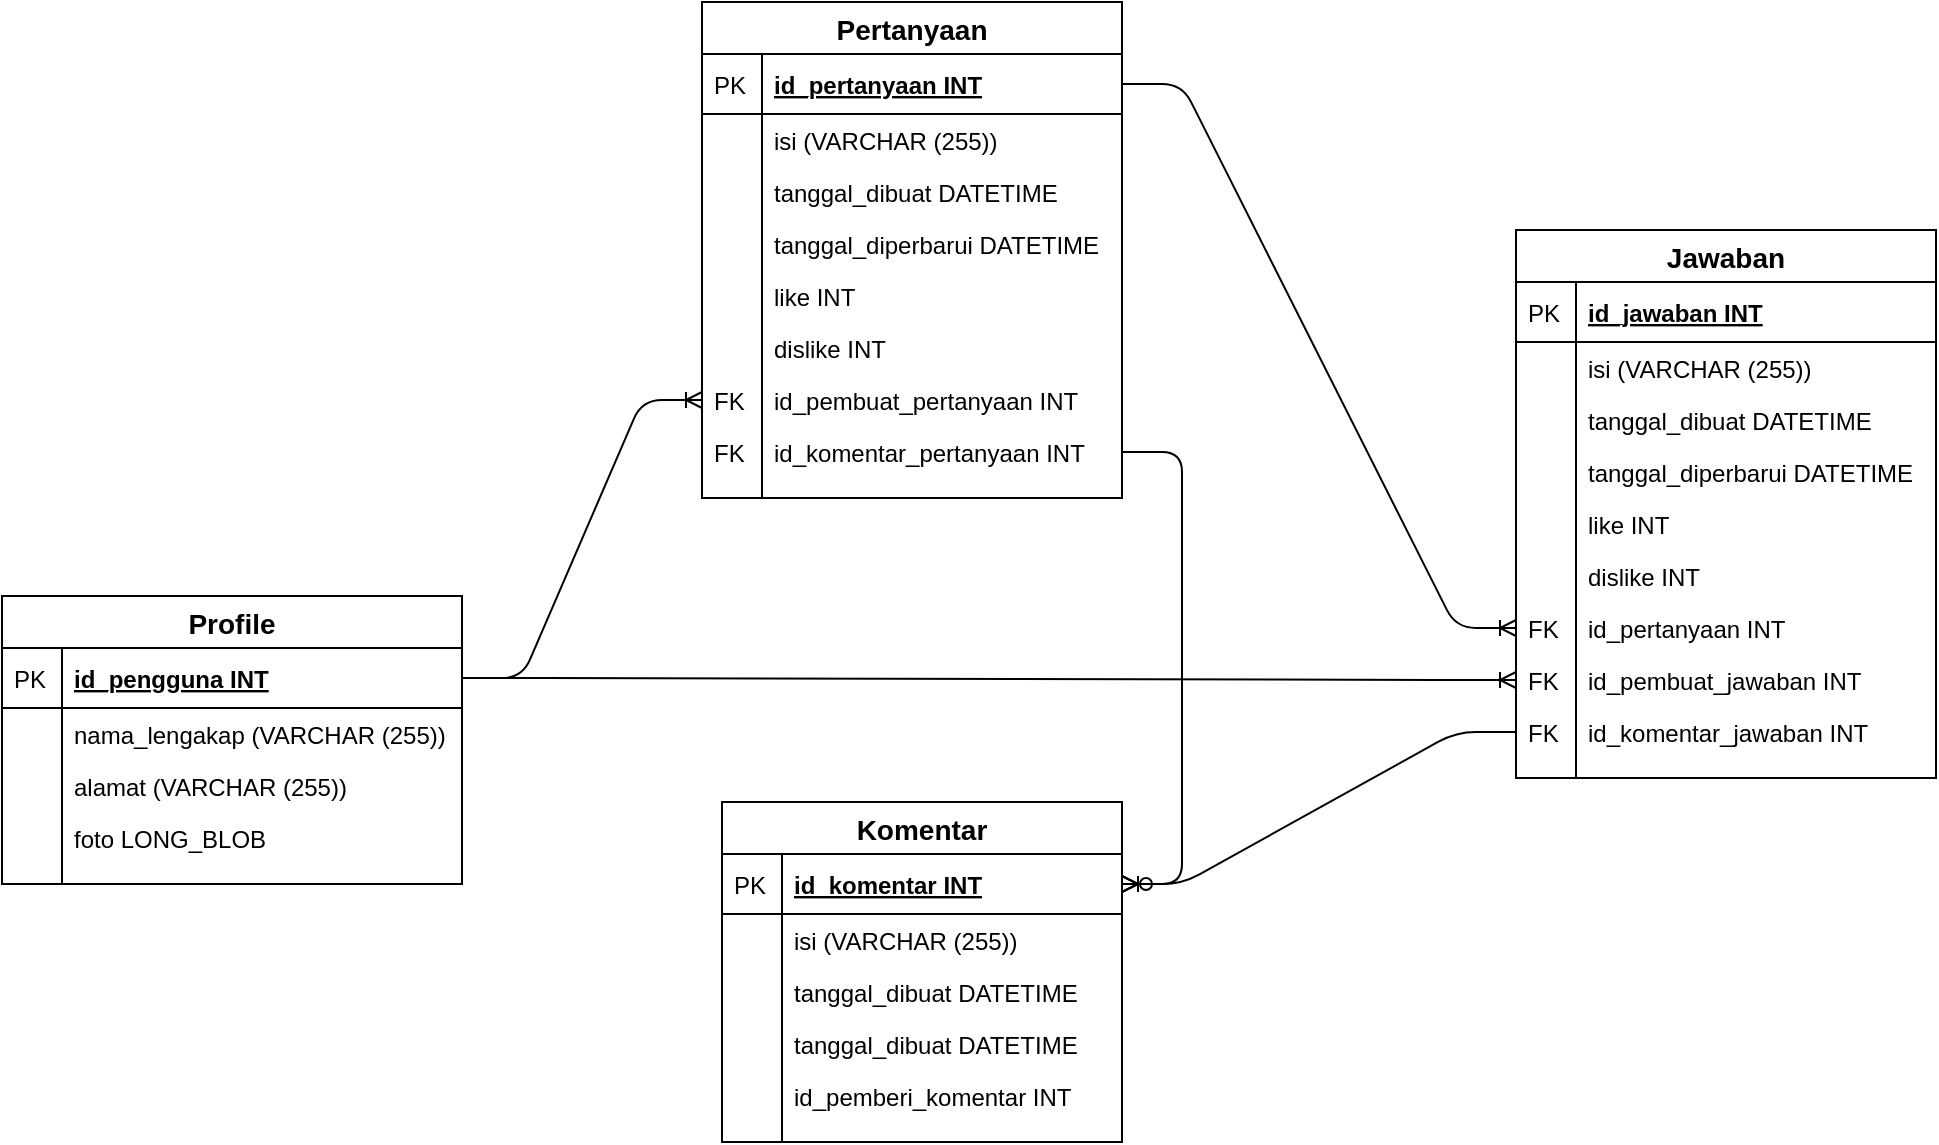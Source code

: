 <mxfile version="12.9.7" type="device"><diagram id="C5RBs43oDa-KdzZeNtuy" name="Page-1"><mxGraphModel dx="1848" dy="674" grid="1" gridSize="10" guides="1" tooltips="1" connect="1" arrows="1" fold="1" page="1" pageScale="1" pageWidth="827" pageHeight="1169" math="0" shadow="0"><root><mxCell id="WIyWlLk6GJQsqaUBKTNV-0"/><mxCell id="WIyWlLk6GJQsqaUBKTNV-1" parent="WIyWlLk6GJQsqaUBKTNV-0"/><mxCell id="NDwCBt9L__Yx2D2d0eie-87" value="" style="edgeStyle=entityRelationEdgeStyle;fontSize=12;html=1;endArrow=ERoneToMany;exitX=1;exitY=0.5;exitDx=0;exitDy=0;" edge="1" parent="WIyWlLk6GJQsqaUBKTNV-1" source="NDwCBt9L__Yx2D2d0eie-23" target="NDwCBt9L__Yx2D2d0eie-89"><mxGeometry width="100" height="100" relative="1" as="geometry"><mxPoint x="187" y="275" as="sourcePoint"/><mxPoint x="150" y="390" as="targetPoint"/></mxGeometry></mxCell><mxCell id="NDwCBt9L__Yx2D2d0eie-88" value="" style="edgeStyle=entityRelationEdgeStyle;fontSize=12;html=1;endArrow=ERoneToMany;exitX=1;exitY=0.5;exitDx=0;exitDy=0;entryX=0;entryY=0.5;entryDx=0;entryDy=0;" edge="1" parent="WIyWlLk6GJQsqaUBKTNV-1" source="NDwCBt9L__Yx2D2d0eie-34" target="NDwCBt9L__Yx2D2d0eie-83"><mxGeometry width="100" height="100" relative="1" as="geometry"><mxPoint x="-30" y="400" as="sourcePoint"/><mxPoint x="70" y="300" as="targetPoint"/></mxGeometry></mxCell><mxCell id="NDwCBt9L__Yx2D2d0eie-92" value="" style="edgeStyle=entityRelationEdgeStyle;fontSize=12;html=1;endArrow=ERoneToMany;exitX=1;exitY=0.5;exitDx=0;exitDy=0;entryX=0;entryY=0.5;entryDx=0;entryDy=0;" edge="1" parent="WIyWlLk6GJQsqaUBKTNV-1" source="NDwCBt9L__Yx2D2d0eie-34" target="NDwCBt9L__Yx2D2d0eie-93"><mxGeometry width="100" height="100" relative="1" as="geometry"><mxPoint x="-70" y="110" as="sourcePoint"/><mxPoint x="40" y="560" as="targetPoint"/></mxGeometry></mxCell><mxCell id="NDwCBt9L__Yx2D2d0eie-101" value="" style="edgeStyle=entityRelationEdgeStyle;fontSize=12;html=1;endArrow=ERzeroToMany;endFill=1;exitX=1;exitY=0.5;exitDx=0;exitDy=0;" edge="1" parent="WIyWlLk6GJQsqaUBKTNV-1" source="NDwCBt9L__Yx2D2d0eie-97" target="NDwCBt9L__Yx2D2d0eie-1"><mxGeometry width="100" height="100" relative="1" as="geometry"><mxPoint x="-30" y="580" as="sourcePoint"/><mxPoint x="70" y="480" as="targetPoint"/></mxGeometry></mxCell><mxCell id="NDwCBt9L__Yx2D2d0eie-104" value="" style="edgeStyle=entityRelationEdgeStyle;fontSize=12;html=1;endArrow=ERoneToMany;" edge="1" parent="WIyWlLk6GJQsqaUBKTNV-1" source="NDwCBt9L__Yx2D2d0eie-99" target="NDwCBt9L__Yx2D2d0eie-1"><mxGeometry width="100" height="100" relative="1" as="geometry"><mxPoint x="190" y="590" as="sourcePoint"/><mxPoint x="290" y="661" as="targetPoint"/></mxGeometry></mxCell><mxCell id="NDwCBt9L__Yx2D2d0eie-11" value="Jawaban" style="swimlane;fontStyle=1;childLayout=stackLayout;horizontal=1;startSize=26;horizontalStack=0;resizeParent=1;resizeParentMax=0;resizeLast=0;collapsible=1;marginBottom=0;align=center;fontSize=14;" vertex="1" parent="WIyWlLk6GJQsqaUBKTNV-1"><mxGeometry x="257" y="334" width="210" height="274" as="geometry"/></mxCell><mxCell id="NDwCBt9L__Yx2D2d0eie-12" value="id_jawaban INT" style="shape=partialRectangle;top=0;left=0;right=0;bottom=1;align=left;verticalAlign=middle;fillColor=none;spacingLeft=34;spacingRight=4;overflow=hidden;rotatable=0;points=[[0,0.5],[1,0.5]];portConstraint=eastwest;dropTarget=0;fontStyle=5;fontSize=12;" vertex="1" parent="NDwCBt9L__Yx2D2d0eie-11"><mxGeometry y="26" width="210" height="30" as="geometry"/></mxCell><mxCell id="NDwCBt9L__Yx2D2d0eie-13" value="PK" style="shape=partialRectangle;top=0;left=0;bottom=0;fillColor=none;align=left;verticalAlign=middle;spacingLeft=4;spacingRight=4;overflow=hidden;rotatable=0;points=[];portConstraint=eastwest;part=1;fontSize=12;" vertex="1" connectable="0" parent="NDwCBt9L__Yx2D2d0eie-12"><mxGeometry width="30" height="30" as="geometry"/></mxCell><mxCell id="NDwCBt9L__Yx2D2d0eie-14" value="isi (VARCHAR (255))" style="shape=partialRectangle;top=0;left=0;right=0;bottom=0;align=left;verticalAlign=top;fillColor=none;spacingLeft=34;spacingRight=4;overflow=hidden;rotatable=0;points=[[0,0.5],[1,0.5]];portConstraint=eastwest;dropTarget=0;fontSize=12;" vertex="1" parent="NDwCBt9L__Yx2D2d0eie-11"><mxGeometry y="56" width="210" height="26" as="geometry"/></mxCell><mxCell id="NDwCBt9L__Yx2D2d0eie-15" value="" style="shape=partialRectangle;top=0;left=0;bottom=0;fillColor=none;align=left;verticalAlign=top;spacingLeft=4;spacingRight=4;overflow=hidden;rotatable=0;points=[];portConstraint=eastwest;part=1;fontSize=12;" vertex="1" connectable="0" parent="NDwCBt9L__Yx2D2d0eie-14"><mxGeometry width="30" height="26" as="geometry"/></mxCell><mxCell id="NDwCBt9L__Yx2D2d0eie-16" value="tanggal_dibuat DATETIME" style="shape=partialRectangle;top=0;left=0;right=0;bottom=0;align=left;verticalAlign=top;fillColor=none;spacingLeft=34;spacingRight=4;overflow=hidden;rotatable=0;points=[[0,0.5],[1,0.5]];portConstraint=eastwest;dropTarget=0;fontSize=12;" vertex="1" parent="NDwCBt9L__Yx2D2d0eie-11"><mxGeometry y="82" width="210" height="26" as="geometry"/></mxCell><mxCell id="NDwCBt9L__Yx2D2d0eie-17" value="" style="shape=partialRectangle;top=0;left=0;bottom=0;fillColor=none;align=left;verticalAlign=top;spacingLeft=4;spacingRight=4;overflow=hidden;rotatable=0;points=[];portConstraint=eastwest;part=1;fontSize=12;" vertex="1" connectable="0" parent="NDwCBt9L__Yx2D2d0eie-16"><mxGeometry width="30" height="26" as="geometry"/></mxCell><mxCell id="NDwCBt9L__Yx2D2d0eie-18" value="tanggal_diperbarui DATETIME" style="shape=partialRectangle;top=0;left=0;right=0;bottom=0;align=left;verticalAlign=top;fillColor=none;spacingLeft=34;spacingRight=4;overflow=hidden;rotatable=0;points=[[0,0.5],[1,0.5]];portConstraint=eastwest;dropTarget=0;fontSize=12;" vertex="1" parent="NDwCBt9L__Yx2D2d0eie-11"><mxGeometry y="108" width="210" height="26" as="geometry"/></mxCell><mxCell id="NDwCBt9L__Yx2D2d0eie-19" value="" style="shape=partialRectangle;top=0;left=0;bottom=0;fillColor=none;align=left;verticalAlign=top;spacingLeft=4;spacingRight=4;overflow=hidden;rotatable=0;points=[];portConstraint=eastwest;part=1;fontSize=12;" vertex="1" connectable="0" parent="NDwCBt9L__Yx2D2d0eie-18"><mxGeometry width="30" height="26" as="geometry"/></mxCell><mxCell id="NDwCBt9L__Yx2D2d0eie-64" value="like INT" style="shape=partialRectangle;top=0;left=0;right=0;bottom=0;align=left;verticalAlign=top;fillColor=none;spacingLeft=34;spacingRight=4;overflow=hidden;rotatable=0;points=[[0,0.5],[1,0.5]];portConstraint=eastwest;dropTarget=0;fontSize=12;" vertex="1" parent="NDwCBt9L__Yx2D2d0eie-11"><mxGeometry y="134" width="210" height="26" as="geometry"/></mxCell><mxCell id="NDwCBt9L__Yx2D2d0eie-65" value="" style="shape=partialRectangle;top=0;left=0;bottom=0;fillColor=none;align=left;verticalAlign=top;spacingLeft=4;spacingRight=4;overflow=hidden;rotatable=0;points=[];portConstraint=eastwest;part=1;fontSize=12;" vertex="1" connectable="0" parent="NDwCBt9L__Yx2D2d0eie-64"><mxGeometry width="30" height="26" as="geometry"/></mxCell><mxCell id="NDwCBt9L__Yx2D2d0eie-79" value="dislike INT" style="shape=partialRectangle;top=0;left=0;right=0;bottom=0;align=left;verticalAlign=top;fillColor=none;spacingLeft=34;spacingRight=4;overflow=hidden;rotatable=0;points=[[0,0.5],[1,0.5]];portConstraint=eastwest;dropTarget=0;fontSize=12;" vertex="1" parent="NDwCBt9L__Yx2D2d0eie-11"><mxGeometry y="160" width="210" height="26" as="geometry"/></mxCell><mxCell id="NDwCBt9L__Yx2D2d0eie-80" value="" style="shape=partialRectangle;top=0;left=0;bottom=0;fillColor=none;align=left;verticalAlign=top;spacingLeft=4;spacingRight=4;overflow=hidden;rotatable=0;points=[];portConstraint=eastwest;part=1;fontSize=12;" vertex="1" connectable="0" parent="NDwCBt9L__Yx2D2d0eie-79"><mxGeometry width="30" height="26" as="geometry"/></mxCell><mxCell id="NDwCBt9L__Yx2D2d0eie-89" value="id_pertanyaan INT" style="shape=partialRectangle;top=0;left=0;right=0;bottom=0;align=left;verticalAlign=top;fillColor=none;spacingLeft=34;spacingRight=4;overflow=hidden;rotatable=0;points=[[0,0.5],[1,0.5]];portConstraint=eastwest;dropTarget=0;fontSize=12;" vertex="1" parent="NDwCBt9L__Yx2D2d0eie-11"><mxGeometry y="186" width="210" height="26" as="geometry"/></mxCell><mxCell id="NDwCBt9L__Yx2D2d0eie-90" value="FK" style="shape=partialRectangle;top=0;left=0;bottom=0;fillColor=none;align=left;verticalAlign=top;spacingLeft=4;spacingRight=4;overflow=hidden;rotatable=0;points=[];portConstraint=eastwest;part=1;fontSize=12;" vertex="1" connectable="0" parent="NDwCBt9L__Yx2D2d0eie-89"><mxGeometry width="30" height="26" as="geometry"/></mxCell><mxCell id="NDwCBt9L__Yx2D2d0eie-93" value="id_pembuat_jawaban INT" style="shape=partialRectangle;top=0;left=0;right=0;bottom=0;align=left;verticalAlign=top;fillColor=none;spacingLeft=34;spacingRight=4;overflow=hidden;rotatable=0;points=[[0,0.5],[1,0.5]];portConstraint=eastwest;dropTarget=0;fontSize=12;" vertex="1" parent="NDwCBt9L__Yx2D2d0eie-11"><mxGeometry y="212" width="210" height="26" as="geometry"/></mxCell><mxCell id="NDwCBt9L__Yx2D2d0eie-94" value="FK" style="shape=partialRectangle;top=0;left=0;bottom=0;fillColor=none;align=left;verticalAlign=top;spacingLeft=4;spacingRight=4;overflow=hidden;rotatable=0;points=[];portConstraint=eastwest;part=1;fontSize=12;" vertex="1" connectable="0" parent="NDwCBt9L__Yx2D2d0eie-93"><mxGeometry width="30" height="26" as="geometry"/></mxCell><mxCell id="NDwCBt9L__Yx2D2d0eie-99" value="id_komentar_jawaban INT" style="shape=partialRectangle;top=0;left=0;right=0;bottom=0;align=left;verticalAlign=top;fillColor=none;spacingLeft=34;spacingRight=4;overflow=hidden;rotatable=0;points=[[0,0.5],[1,0.5]];portConstraint=eastwest;dropTarget=0;fontSize=12;" vertex="1" parent="NDwCBt9L__Yx2D2d0eie-11"><mxGeometry y="238" width="210" height="26" as="geometry"/></mxCell><mxCell id="NDwCBt9L__Yx2D2d0eie-100" value="FK" style="shape=partialRectangle;top=0;left=0;bottom=0;fillColor=none;align=left;verticalAlign=top;spacingLeft=4;spacingRight=4;overflow=hidden;rotatable=0;points=[];portConstraint=eastwest;part=1;fontSize=12;" vertex="1" connectable="0" parent="NDwCBt9L__Yx2D2d0eie-99"><mxGeometry width="30" height="26" as="geometry"/></mxCell><mxCell id="NDwCBt9L__Yx2D2d0eie-20" value="" style="shape=partialRectangle;top=0;left=0;right=0;bottom=0;align=left;verticalAlign=top;fillColor=none;spacingLeft=34;spacingRight=4;overflow=hidden;rotatable=0;points=[[0,0.5],[1,0.5]];portConstraint=eastwest;dropTarget=0;fontSize=12;" vertex="1" parent="NDwCBt9L__Yx2D2d0eie-11"><mxGeometry y="264" width="210" height="10" as="geometry"/></mxCell><mxCell id="NDwCBt9L__Yx2D2d0eie-21" value="" style="shape=partialRectangle;top=0;left=0;bottom=0;fillColor=none;align=left;verticalAlign=top;spacingLeft=4;spacingRight=4;overflow=hidden;rotatable=0;points=[];portConstraint=eastwest;part=1;fontSize=12;" vertex="1" connectable="0" parent="NDwCBt9L__Yx2D2d0eie-20"><mxGeometry width="30" height="10" as="geometry"/></mxCell><mxCell id="NDwCBt9L__Yx2D2d0eie-33" value="Profile" style="swimlane;fontStyle=1;childLayout=stackLayout;horizontal=1;startSize=26;horizontalStack=0;resizeParent=1;resizeParentMax=0;resizeLast=0;collapsible=1;marginBottom=0;align=center;fontSize=14;" vertex="1" parent="WIyWlLk6GJQsqaUBKTNV-1"><mxGeometry x="-500" y="517" width="230" height="144" as="geometry"/></mxCell><mxCell id="NDwCBt9L__Yx2D2d0eie-34" value="id_pengguna INT" style="shape=partialRectangle;top=0;left=0;right=0;bottom=1;align=left;verticalAlign=middle;fillColor=none;spacingLeft=34;spacingRight=4;overflow=hidden;rotatable=0;points=[[0,0.5],[1,0.5]];portConstraint=eastwest;dropTarget=0;fontStyle=5;fontSize=12;" vertex="1" parent="NDwCBt9L__Yx2D2d0eie-33"><mxGeometry y="26" width="230" height="30" as="geometry"/></mxCell><mxCell id="NDwCBt9L__Yx2D2d0eie-35" value="PK" style="shape=partialRectangle;top=0;left=0;bottom=0;fillColor=none;align=left;verticalAlign=middle;spacingLeft=4;spacingRight=4;overflow=hidden;rotatable=0;points=[];portConstraint=eastwest;part=1;fontSize=12;" vertex="1" connectable="0" parent="NDwCBt9L__Yx2D2d0eie-34"><mxGeometry width="30" height="30" as="geometry"/></mxCell><mxCell id="NDwCBt9L__Yx2D2d0eie-36" value="nama_lengakap (VARCHAR (255))" style="shape=partialRectangle;top=0;left=0;right=0;bottom=0;align=left;verticalAlign=top;fillColor=none;spacingLeft=34;spacingRight=4;overflow=hidden;rotatable=0;points=[[0,0.5],[1,0.5]];portConstraint=eastwest;dropTarget=0;fontSize=12;" vertex="1" parent="NDwCBt9L__Yx2D2d0eie-33"><mxGeometry y="56" width="230" height="26" as="geometry"/></mxCell><mxCell id="NDwCBt9L__Yx2D2d0eie-37" value="" style="shape=partialRectangle;top=0;left=0;bottom=0;fillColor=none;align=left;verticalAlign=top;spacingLeft=4;spacingRight=4;overflow=hidden;rotatable=0;points=[];portConstraint=eastwest;part=1;fontSize=12;" vertex="1" connectable="0" parent="NDwCBt9L__Yx2D2d0eie-36"><mxGeometry width="30" height="26" as="geometry"/></mxCell><mxCell id="NDwCBt9L__Yx2D2d0eie-38" value="alamat (VARCHAR (255))" style="shape=partialRectangle;top=0;left=0;right=0;bottom=0;align=left;verticalAlign=top;fillColor=none;spacingLeft=34;spacingRight=4;overflow=hidden;rotatable=0;points=[[0,0.5],[1,0.5]];portConstraint=eastwest;dropTarget=0;fontSize=12;" vertex="1" parent="NDwCBt9L__Yx2D2d0eie-33"><mxGeometry y="82" width="230" height="26" as="geometry"/></mxCell><mxCell id="NDwCBt9L__Yx2D2d0eie-39" value="" style="shape=partialRectangle;top=0;left=0;bottom=0;fillColor=none;align=left;verticalAlign=top;spacingLeft=4;spacingRight=4;overflow=hidden;rotatable=0;points=[];portConstraint=eastwest;part=1;fontSize=12;" vertex="1" connectable="0" parent="NDwCBt9L__Yx2D2d0eie-38"><mxGeometry width="30" height="26" as="geometry"/></mxCell><mxCell id="NDwCBt9L__Yx2D2d0eie-40" value="foto LONG_BLOB" style="shape=partialRectangle;top=0;left=0;right=0;bottom=0;align=left;verticalAlign=top;fillColor=none;spacingLeft=34;spacingRight=4;overflow=hidden;rotatable=0;points=[[0,0.5],[1,0.5]];portConstraint=eastwest;dropTarget=0;fontSize=12;" vertex="1" parent="NDwCBt9L__Yx2D2d0eie-33"><mxGeometry y="108" width="230" height="26" as="geometry"/></mxCell><mxCell id="NDwCBt9L__Yx2D2d0eie-41" value="" style="shape=partialRectangle;top=0;left=0;bottom=0;fillColor=none;align=left;verticalAlign=top;spacingLeft=4;spacingRight=4;overflow=hidden;rotatable=0;points=[];portConstraint=eastwest;part=1;fontSize=12;" vertex="1" connectable="0" parent="NDwCBt9L__Yx2D2d0eie-40"><mxGeometry width="30" height="26" as="geometry"/></mxCell><mxCell id="NDwCBt9L__Yx2D2d0eie-42" value="" style="shape=partialRectangle;top=0;left=0;right=0;bottom=0;align=left;verticalAlign=top;fillColor=none;spacingLeft=34;spacingRight=4;overflow=hidden;rotatable=0;points=[[0,0.5],[1,0.5]];portConstraint=eastwest;dropTarget=0;fontSize=12;" vertex="1" parent="NDwCBt9L__Yx2D2d0eie-33"><mxGeometry y="134" width="230" height="10" as="geometry"/></mxCell><mxCell id="NDwCBt9L__Yx2D2d0eie-43" value="" style="shape=partialRectangle;top=0;left=0;bottom=0;fillColor=none;align=left;verticalAlign=top;spacingLeft=4;spacingRight=4;overflow=hidden;rotatable=0;points=[];portConstraint=eastwest;part=1;fontSize=12;" vertex="1" connectable="0" parent="NDwCBt9L__Yx2D2d0eie-42"><mxGeometry width="30" height="10" as="geometry"/></mxCell><mxCell id="NDwCBt9L__Yx2D2d0eie-22" value="Pertanyaan" style="swimlane;fontStyle=1;childLayout=stackLayout;horizontal=1;startSize=26;horizontalStack=0;resizeParent=1;resizeParentMax=0;resizeLast=0;collapsible=1;marginBottom=0;align=center;fontSize=14;" vertex="1" parent="WIyWlLk6GJQsqaUBKTNV-1"><mxGeometry x="-150" y="220" width="210" height="248" as="geometry"/></mxCell><mxCell id="NDwCBt9L__Yx2D2d0eie-23" value="id_pertanyaan INT" style="shape=partialRectangle;top=0;left=0;right=0;bottom=1;align=left;verticalAlign=middle;fillColor=none;spacingLeft=34;spacingRight=4;overflow=hidden;rotatable=0;points=[[0,0.5],[1,0.5]];portConstraint=eastwest;dropTarget=0;fontStyle=5;fontSize=12;" vertex="1" parent="NDwCBt9L__Yx2D2d0eie-22"><mxGeometry y="26" width="210" height="30" as="geometry"/></mxCell><mxCell id="NDwCBt9L__Yx2D2d0eie-24" value="PK" style="shape=partialRectangle;top=0;left=0;bottom=0;fillColor=none;align=left;verticalAlign=middle;spacingLeft=4;spacingRight=4;overflow=hidden;rotatable=0;points=[];portConstraint=eastwest;part=1;fontSize=12;" vertex="1" connectable="0" parent="NDwCBt9L__Yx2D2d0eie-23"><mxGeometry width="30" height="30" as="geometry"/></mxCell><mxCell id="NDwCBt9L__Yx2D2d0eie-25" value="isi (VARCHAR (255))" style="shape=partialRectangle;top=0;left=0;right=0;bottom=0;align=left;verticalAlign=top;fillColor=none;spacingLeft=34;spacingRight=4;overflow=hidden;rotatable=0;points=[[0,0.5],[1,0.5]];portConstraint=eastwest;dropTarget=0;fontSize=12;" vertex="1" parent="NDwCBt9L__Yx2D2d0eie-22"><mxGeometry y="56" width="210" height="26" as="geometry"/></mxCell><mxCell id="NDwCBt9L__Yx2D2d0eie-26" value="" style="shape=partialRectangle;top=0;left=0;bottom=0;fillColor=none;align=left;verticalAlign=top;spacingLeft=4;spacingRight=4;overflow=hidden;rotatable=0;points=[];portConstraint=eastwest;part=1;fontSize=12;" vertex="1" connectable="0" parent="NDwCBt9L__Yx2D2d0eie-25"><mxGeometry width="30" height="26" as="geometry"/></mxCell><mxCell id="NDwCBt9L__Yx2D2d0eie-27" value="tanggal_dibuat DATETIME" style="shape=partialRectangle;top=0;left=0;right=0;bottom=0;align=left;verticalAlign=top;fillColor=none;spacingLeft=34;spacingRight=4;overflow=hidden;rotatable=0;points=[[0,0.5],[1,0.5]];portConstraint=eastwest;dropTarget=0;fontSize=12;" vertex="1" parent="NDwCBt9L__Yx2D2d0eie-22"><mxGeometry y="82" width="210" height="26" as="geometry"/></mxCell><mxCell id="NDwCBt9L__Yx2D2d0eie-28" value="" style="shape=partialRectangle;top=0;left=0;bottom=0;fillColor=none;align=left;verticalAlign=top;spacingLeft=4;spacingRight=4;overflow=hidden;rotatable=0;points=[];portConstraint=eastwest;part=1;fontSize=12;" vertex="1" connectable="0" parent="NDwCBt9L__Yx2D2d0eie-27"><mxGeometry width="30" height="26" as="geometry"/></mxCell><mxCell id="NDwCBt9L__Yx2D2d0eie-29" value="tanggal_diperbarui DATETIME" style="shape=partialRectangle;top=0;left=0;right=0;bottom=0;align=left;verticalAlign=top;fillColor=none;spacingLeft=34;spacingRight=4;overflow=hidden;rotatable=0;points=[[0,0.5],[1,0.5]];portConstraint=eastwest;dropTarget=0;fontSize=12;" vertex="1" parent="NDwCBt9L__Yx2D2d0eie-22"><mxGeometry y="108" width="210" height="26" as="geometry"/></mxCell><mxCell id="NDwCBt9L__Yx2D2d0eie-30" value="" style="shape=partialRectangle;top=0;left=0;bottom=0;fillColor=none;align=left;verticalAlign=top;spacingLeft=4;spacingRight=4;overflow=hidden;rotatable=0;points=[];portConstraint=eastwest;part=1;fontSize=12;" vertex="1" connectable="0" parent="NDwCBt9L__Yx2D2d0eie-29"><mxGeometry width="30" height="26" as="geometry"/></mxCell><mxCell id="NDwCBt9L__Yx2D2d0eie-60" value="like INT" style="shape=partialRectangle;top=0;left=0;right=0;bottom=0;align=left;verticalAlign=top;fillColor=none;spacingLeft=34;spacingRight=4;overflow=hidden;rotatable=0;points=[[0,0.5],[1,0.5]];portConstraint=eastwest;dropTarget=0;fontSize=12;" vertex="1" parent="NDwCBt9L__Yx2D2d0eie-22"><mxGeometry y="134" width="210" height="26" as="geometry"/></mxCell><mxCell id="NDwCBt9L__Yx2D2d0eie-61" value="" style="shape=partialRectangle;top=0;left=0;bottom=0;fillColor=none;align=left;verticalAlign=top;spacingLeft=4;spacingRight=4;overflow=hidden;rotatable=0;points=[];portConstraint=eastwest;part=1;fontSize=12;" vertex="1" connectable="0" parent="NDwCBt9L__Yx2D2d0eie-60"><mxGeometry width="30" height="26" as="geometry"/></mxCell><mxCell id="NDwCBt9L__Yx2D2d0eie-62" value="dislike INT" style="shape=partialRectangle;top=0;left=0;right=0;bottom=0;align=left;verticalAlign=top;fillColor=none;spacingLeft=34;spacingRight=4;overflow=hidden;rotatable=0;points=[[0,0.5],[1,0.5]];portConstraint=eastwest;dropTarget=0;fontSize=12;" vertex="1" parent="NDwCBt9L__Yx2D2d0eie-22"><mxGeometry y="160" width="210" height="26" as="geometry"/></mxCell><mxCell id="NDwCBt9L__Yx2D2d0eie-63" value="" style="shape=partialRectangle;top=0;left=0;bottom=0;fillColor=none;align=left;verticalAlign=top;spacingLeft=4;spacingRight=4;overflow=hidden;rotatable=0;points=[];portConstraint=eastwest;part=1;fontSize=12;" vertex="1" connectable="0" parent="NDwCBt9L__Yx2D2d0eie-62"><mxGeometry width="30" height="26" as="geometry"/></mxCell><mxCell id="NDwCBt9L__Yx2D2d0eie-83" value="id_pembuat_pertanyaan INT" style="shape=partialRectangle;top=0;left=0;right=0;bottom=0;align=left;verticalAlign=top;fillColor=none;spacingLeft=34;spacingRight=4;overflow=hidden;rotatable=0;points=[[0,0.5],[1,0.5]];portConstraint=eastwest;dropTarget=0;fontSize=12;" vertex="1" parent="NDwCBt9L__Yx2D2d0eie-22"><mxGeometry y="186" width="210" height="26" as="geometry"/></mxCell><mxCell id="NDwCBt9L__Yx2D2d0eie-84" value="FK" style="shape=partialRectangle;top=0;left=0;bottom=0;fillColor=none;align=left;verticalAlign=top;spacingLeft=4;spacingRight=4;overflow=hidden;rotatable=0;points=[];portConstraint=eastwest;part=1;fontSize=12;" vertex="1" connectable="0" parent="NDwCBt9L__Yx2D2d0eie-83"><mxGeometry width="30" height="26" as="geometry"/></mxCell><mxCell id="NDwCBt9L__Yx2D2d0eie-97" value="id_komentar_pertanyaan INT" style="shape=partialRectangle;top=0;left=0;right=0;bottom=0;align=left;verticalAlign=top;fillColor=none;spacingLeft=34;spacingRight=4;overflow=hidden;rotatable=0;points=[[0,0.5],[1,0.5]];portConstraint=eastwest;dropTarget=0;fontSize=12;" vertex="1" parent="NDwCBt9L__Yx2D2d0eie-22"><mxGeometry y="212" width="210" height="26" as="geometry"/></mxCell><mxCell id="NDwCBt9L__Yx2D2d0eie-98" value="FK" style="shape=partialRectangle;top=0;left=0;bottom=0;fillColor=none;align=left;verticalAlign=top;spacingLeft=4;spacingRight=4;overflow=hidden;rotatable=0;points=[];portConstraint=eastwest;part=1;fontSize=12;" vertex="1" connectable="0" parent="NDwCBt9L__Yx2D2d0eie-97"><mxGeometry width="30" height="26" as="geometry"/></mxCell><mxCell id="NDwCBt9L__Yx2D2d0eie-31" value="" style="shape=partialRectangle;top=0;left=0;right=0;bottom=0;align=left;verticalAlign=top;fillColor=none;spacingLeft=34;spacingRight=4;overflow=hidden;rotatable=0;points=[[0,0.5],[1,0.5]];portConstraint=eastwest;dropTarget=0;fontSize=12;" vertex="1" parent="NDwCBt9L__Yx2D2d0eie-22"><mxGeometry y="238" width="210" height="10" as="geometry"/></mxCell><mxCell id="NDwCBt9L__Yx2D2d0eie-32" value="" style="shape=partialRectangle;top=0;left=0;bottom=0;fillColor=none;align=left;verticalAlign=top;spacingLeft=4;spacingRight=4;overflow=hidden;rotatable=0;points=[];portConstraint=eastwest;part=1;fontSize=12;" vertex="1" connectable="0" parent="NDwCBt9L__Yx2D2d0eie-31"><mxGeometry width="30" height="10" as="geometry"/></mxCell><mxCell id="NDwCBt9L__Yx2D2d0eie-0" value="Komentar" style="swimlane;fontStyle=1;childLayout=stackLayout;horizontal=1;startSize=26;horizontalStack=0;resizeParent=1;resizeParentMax=0;resizeLast=0;collapsible=1;marginBottom=0;align=center;fontSize=14;" vertex="1" parent="WIyWlLk6GJQsqaUBKTNV-1"><mxGeometry x="-140" y="620" width="200" height="170" as="geometry"/></mxCell><mxCell id="NDwCBt9L__Yx2D2d0eie-1" value="id_komentar INT" style="shape=partialRectangle;top=0;left=0;right=0;bottom=1;align=left;verticalAlign=middle;fillColor=none;spacingLeft=34;spacingRight=4;overflow=hidden;rotatable=0;points=[[0,0.5],[1,0.5]];portConstraint=eastwest;dropTarget=0;fontStyle=5;fontSize=12;" vertex="1" parent="NDwCBt9L__Yx2D2d0eie-0"><mxGeometry y="26" width="200" height="30" as="geometry"/></mxCell><mxCell id="NDwCBt9L__Yx2D2d0eie-2" value="PK" style="shape=partialRectangle;top=0;left=0;bottom=0;fillColor=none;align=left;verticalAlign=middle;spacingLeft=4;spacingRight=4;overflow=hidden;rotatable=0;points=[];portConstraint=eastwest;part=1;fontSize=12;" vertex="1" connectable="0" parent="NDwCBt9L__Yx2D2d0eie-1"><mxGeometry width="30" height="30" as="geometry"/></mxCell><mxCell id="NDwCBt9L__Yx2D2d0eie-3" value="isi (VARCHAR (255))" style="shape=partialRectangle;top=0;left=0;right=0;bottom=0;align=left;verticalAlign=top;fillColor=none;spacingLeft=34;spacingRight=4;overflow=hidden;rotatable=0;points=[[0,0.5],[1,0.5]];portConstraint=eastwest;dropTarget=0;fontSize=12;" vertex="1" parent="NDwCBt9L__Yx2D2d0eie-0"><mxGeometry y="56" width="200" height="26" as="geometry"/></mxCell><mxCell id="NDwCBt9L__Yx2D2d0eie-4" value="" style="shape=partialRectangle;top=0;left=0;bottom=0;fillColor=none;align=left;verticalAlign=top;spacingLeft=4;spacingRight=4;overflow=hidden;rotatable=0;points=[];portConstraint=eastwest;part=1;fontSize=12;" vertex="1" connectable="0" parent="NDwCBt9L__Yx2D2d0eie-3"><mxGeometry width="30" height="26" as="geometry"/></mxCell><mxCell id="NDwCBt9L__Yx2D2d0eie-5" value="tanggal_dibuat DATETIME" style="shape=partialRectangle;top=0;left=0;right=0;bottom=0;align=left;verticalAlign=top;fillColor=none;spacingLeft=34;spacingRight=4;overflow=hidden;rotatable=0;points=[[0,0.5],[1,0.5]];portConstraint=eastwest;dropTarget=0;fontSize=12;" vertex="1" parent="NDwCBt9L__Yx2D2d0eie-0"><mxGeometry y="82" width="200" height="26" as="geometry"/></mxCell><mxCell id="NDwCBt9L__Yx2D2d0eie-6" value="" style="shape=partialRectangle;top=0;left=0;bottom=0;fillColor=none;align=left;verticalAlign=top;spacingLeft=4;spacingRight=4;overflow=hidden;rotatable=0;points=[];portConstraint=eastwest;part=1;fontSize=12;" vertex="1" connectable="0" parent="NDwCBt9L__Yx2D2d0eie-5"><mxGeometry width="30" height="26" as="geometry"/></mxCell><mxCell id="NDwCBt9L__Yx2D2d0eie-81" value="tanggal_dibuat DATETIME" style="shape=partialRectangle;top=0;left=0;right=0;bottom=0;align=left;verticalAlign=top;fillColor=none;spacingLeft=34;spacingRight=4;overflow=hidden;rotatable=0;points=[[0,0.5],[1,0.5]];portConstraint=eastwest;dropTarget=0;fontSize=12;" vertex="1" parent="NDwCBt9L__Yx2D2d0eie-0"><mxGeometry y="108" width="200" height="26" as="geometry"/></mxCell><mxCell id="NDwCBt9L__Yx2D2d0eie-82" value="" style="shape=partialRectangle;top=0;left=0;bottom=0;fillColor=none;align=left;verticalAlign=top;spacingLeft=4;spacingRight=4;overflow=hidden;rotatable=0;points=[];portConstraint=eastwest;part=1;fontSize=12;" vertex="1" connectable="0" parent="NDwCBt9L__Yx2D2d0eie-81"><mxGeometry width="30" height="26" as="geometry"/></mxCell><mxCell id="NDwCBt9L__Yx2D2d0eie-7" value="id_pemberi_komentar INT" style="shape=partialRectangle;top=0;left=0;right=0;bottom=0;align=left;verticalAlign=top;fillColor=none;spacingLeft=34;spacingRight=4;overflow=hidden;rotatable=0;points=[[0,0.5],[1,0.5]];portConstraint=eastwest;dropTarget=0;fontSize=12;" vertex="1" parent="NDwCBt9L__Yx2D2d0eie-0"><mxGeometry y="134" width="200" height="26" as="geometry"/></mxCell><mxCell id="NDwCBt9L__Yx2D2d0eie-8" value="" style="shape=partialRectangle;top=0;left=0;bottom=0;fillColor=none;align=left;verticalAlign=top;spacingLeft=4;spacingRight=4;overflow=hidden;rotatable=0;points=[];portConstraint=eastwest;part=1;fontSize=12;" vertex="1" connectable="0" parent="NDwCBt9L__Yx2D2d0eie-7"><mxGeometry width="30" height="26" as="geometry"/></mxCell><mxCell id="NDwCBt9L__Yx2D2d0eie-9" value="" style="shape=partialRectangle;top=0;left=0;right=0;bottom=0;align=left;verticalAlign=top;fillColor=none;spacingLeft=34;spacingRight=4;overflow=hidden;rotatable=0;points=[[0,0.5],[1,0.5]];portConstraint=eastwest;dropTarget=0;fontSize=12;" vertex="1" parent="NDwCBt9L__Yx2D2d0eie-0"><mxGeometry y="160" width="200" height="10" as="geometry"/></mxCell><mxCell id="NDwCBt9L__Yx2D2d0eie-10" value="" style="shape=partialRectangle;top=0;left=0;bottom=0;fillColor=none;align=left;verticalAlign=top;spacingLeft=4;spacingRight=4;overflow=hidden;rotatable=0;points=[];portConstraint=eastwest;part=1;fontSize=12;" vertex="1" connectable="0" parent="NDwCBt9L__Yx2D2d0eie-9"><mxGeometry width="30" height="10" as="geometry"/></mxCell></root></mxGraphModel></diagram></mxfile>
